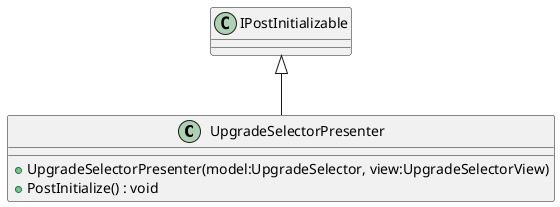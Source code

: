@startuml
class UpgradeSelectorPresenter {
    + UpgradeSelectorPresenter(model:UpgradeSelector, view:UpgradeSelectorView)
    + PostInitialize() : void
}
IPostInitializable <|-- UpgradeSelectorPresenter
@enduml
